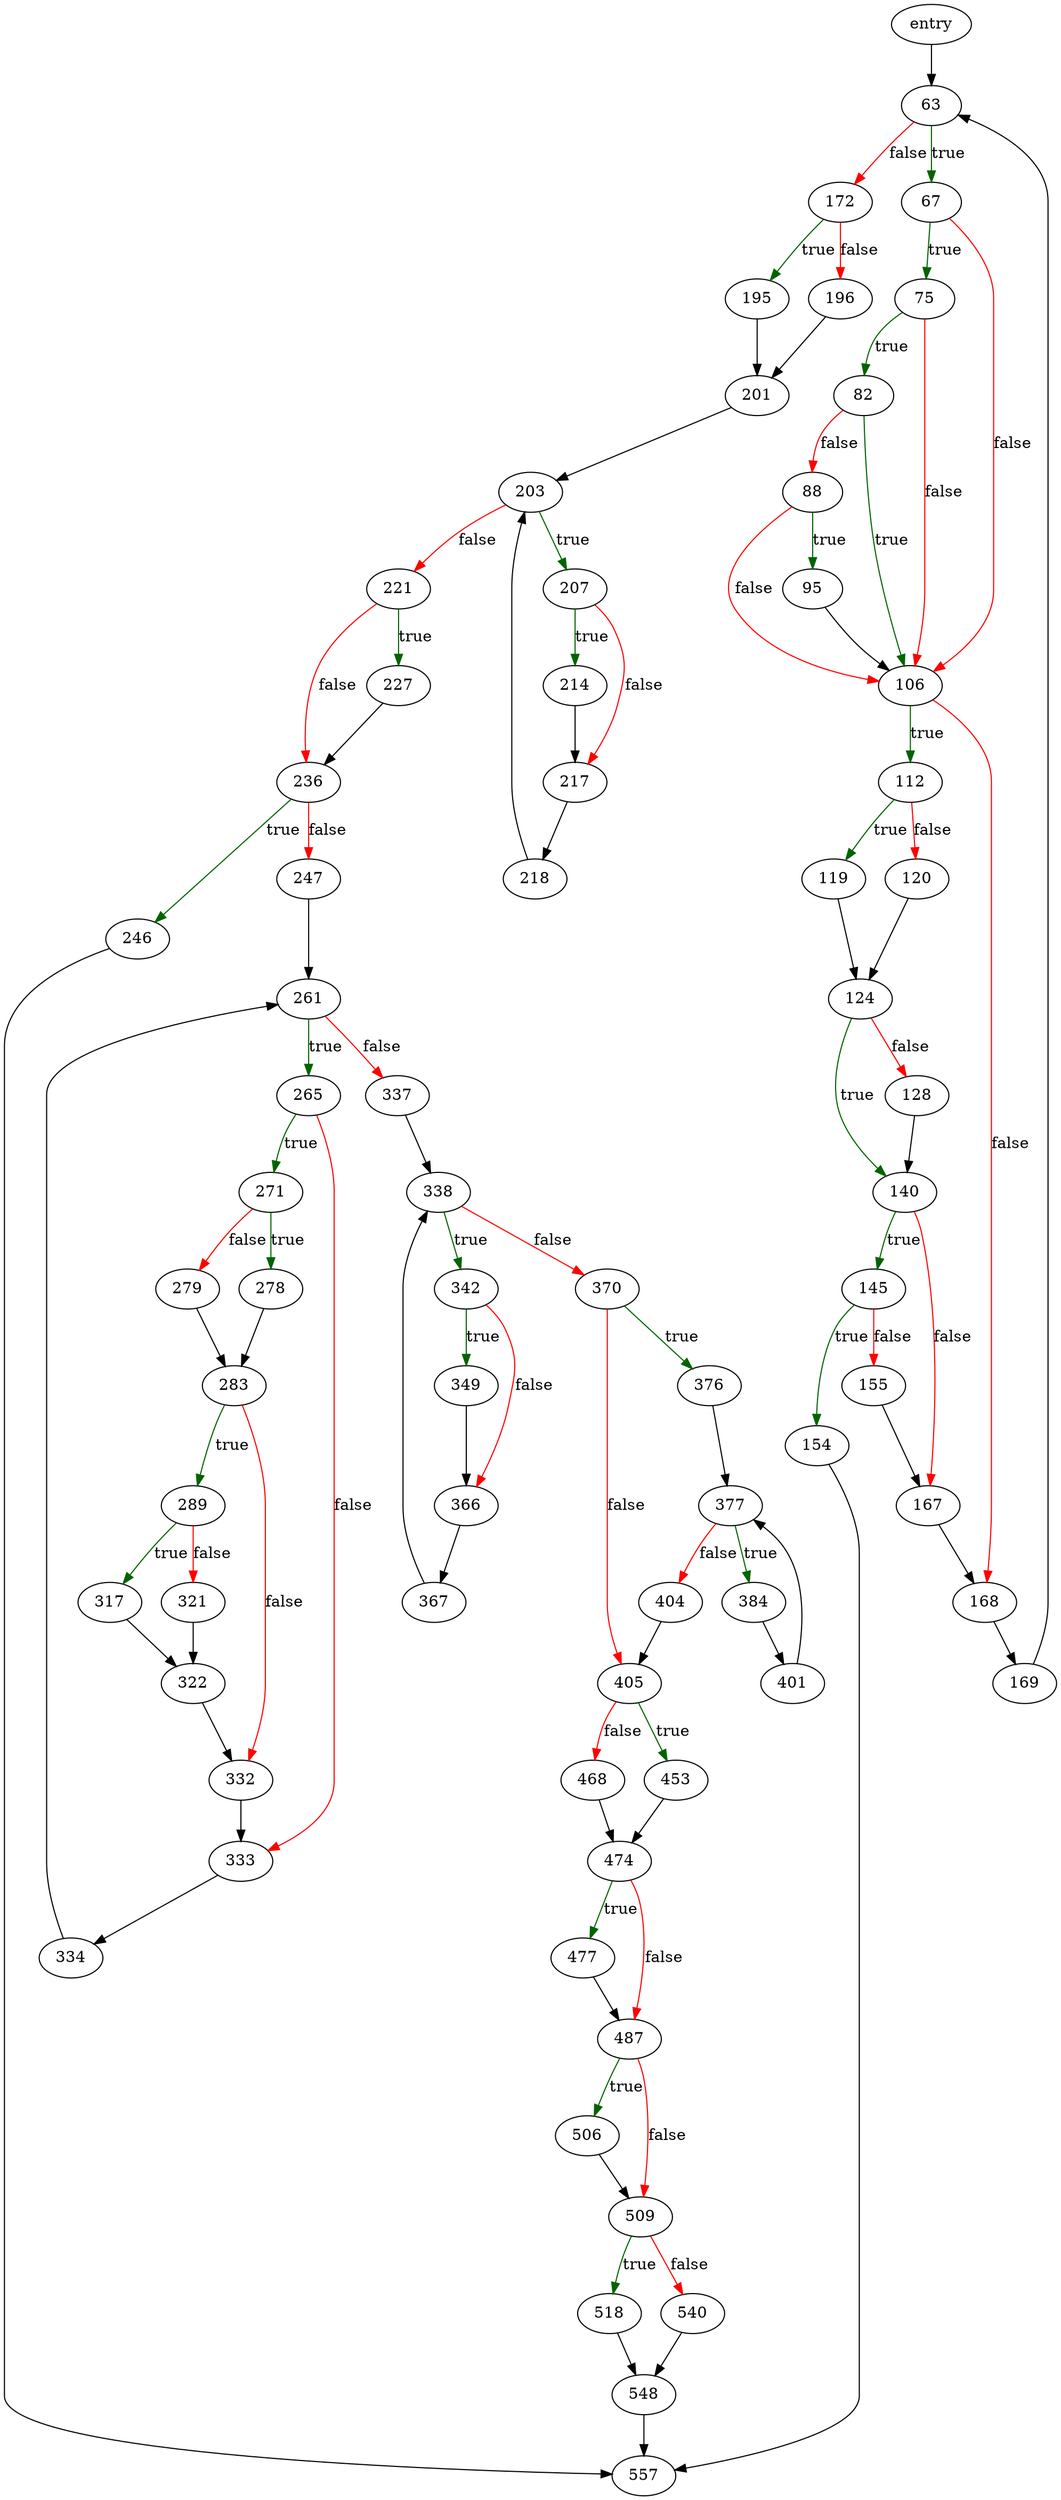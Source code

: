 digraph "constructAutomaticIndex" {
	// Node definitions.
	5 [label=entry];
	63;
	67;
	75;
	82;
	88;
	95;
	106;
	112;
	119;
	120;
	124;
	128;
	140;
	145;
	154;
	155;
	167;
	168;
	169;
	172;
	195;
	196;
	201;
	203;
	207;
	214;
	217;
	218;
	221;
	227;
	236;
	246;
	247;
	261;
	265;
	271;
	278;
	279;
	283;
	289;
	317;
	321;
	322;
	332;
	333;
	334;
	337;
	338;
	342;
	349;
	366;
	367;
	370;
	376;
	377;
	384;
	401;
	404;
	405;
	453;
	468;
	474;
	477;
	487;
	506;
	509;
	518;
	540;
	548;
	557;

	// Edge definitions.
	5 -> 63;
	63 -> 67 [
		color=darkgreen
		label=true
	];
	63 -> 172 [
		color=red
		label=false
	];
	67 -> 75 [
		color=darkgreen
		label=true
	];
	67 -> 106 [
		color=red
		label=false
	];
	75 -> 82 [
		color=darkgreen
		label=true
	];
	75 -> 106 [
		color=red
		label=false
	];
	82 -> 88 [
		color=red
		label=false
	];
	82 -> 106 [
		color=darkgreen
		label=true
	];
	88 -> 95 [
		color=darkgreen
		label=true
	];
	88 -> 106 [
		color=red
		label=false
	];
	95 -> 106;
	106 -> 112 [
		color=darkgreen
		label=true
	];
	106 -> 168 [
		color=red
		label=false
	];
	112 -> 119 [
		color=darkgreen
		label=true
	];
	112 -> 120 [
		color=red
		label=false
	];
	119 -> 124;
	120 -> 124;
	124 -> 128 [
		color=red
		label=false
	];
	124 -> 140 [
		color=darkgreen
		label=true
	];
	128 -> 140;
	140 -> 145 [
		color=darkgreen
		label=true
	];
	140 -> 167 [
		color=red
		label=false
	];
	145 -> 154 [
		color=darkgreen
		label=true
	];
	145 -> 155 [
		color=red
		label=false
	];
	154 -> 557;
	155 -> 167;
	167 -> 168;
	168 -> 169;
	169 -> 63;
	172 -> 195 [
		color=darkgreen
		label=true
	];
	172 -> 196 [
		color=red
		label=false
	];
	195 -> 201;
	196 -> 201;
	201 -> 203;
	203 -> 207 [
		color=darkgreen
		label=true
	];
	203 -> 221 [
		color=red
		label=false
	];
	207 -> 214 [
		color=darkgreen
		label=true
	];
	207 -> 217 [
		color=red
		label=false
	];
	214 -> 217;
	217 -> 218;
	218 -> 203;
	221 -> 227 [
		color=darkgreen
		label=true
	];
	221 -> 236 [
		color=red
		label=false
	];
	227 -> 236;
	236 -> 246 [
		color=darkgreen
		label=true
	];
	236 -> 247 [
		color=red
		label=false
	];
	246 -> 557;
	247 -> 261;
	261 -> 265 [
		color=darkgreen
		label=true
	];
	261 -> 337 [
		color=red
		label=false
	];
	265 -> 271 [
		color=darkgreen
		label=true
	];
	265 -> 333 [
		color=red
		label=false
	];
	271 -> 278 [
		color=darkgreen
		label=true
	];
	271 -> 279 [
		color=red
		label=false
	];
	278 -> 283;
	279 -> 283;
	283 -> 289 [
		color=darkgreen
		label=true
	];
	283 -> 332 [
		color=red
		label=false
	];
	289 -> 317 [
		color=darkgreen
		label=true
	];
	289 -> 321 [
		color=red
		label=false
	];
	317 -> 322;
	321 -> 322;
	322 -> 332;
	332 -> 333;
	333 -> 334;
	334 -> 261;
	337 -> 338;
	338 -> 342 [
		color=darkgreen
		label=true
	];
	338 -> 370 [
		color=red
		label=false
	];
	342 -> 349 [
		color=darkgreen
		label=true
	];
	342 -> 366 [
		color=red
		label=false
	];
	349 -> 366;
	366 -> 367;
	367 -> 338;
	370 -> 376 [
		color=darkgreen
		label=true
	];
	370 -> 405 [
		color=red
		label=false
	];
	376 -> 377;
	377 -> 384 [
		color=darkgreen
		label=true
	];
	377 -> 404 [
		color=red
		label=false
	];
	384 -> 401;
	401 -> 377;
	404 -> 405;
	405 -> 453 [
		color=darkgreen
		label=true
	];
	405 -> 468 [
		color=red
		label=false
	];
	453 -> 474;
	468 -> 474;
	474 -> 477 [
		color=darkgreen
		label=true
	];
	474 -> 487 [
		color=red
		label=false
	];
	477 -> 487;
	487 -> 506 [
		color=darkgreen
		label=true
	];
	487 -> 509 [
		color=red
		label=false
	];
	506 -> 509;
	509 -> 518 [
		color=darkgreen
		label=true
	];
	509 -> 540 [
		color=red
		label=false
	];
	518 -> 548;
	540 -> 548;
	548 -> 557;
}